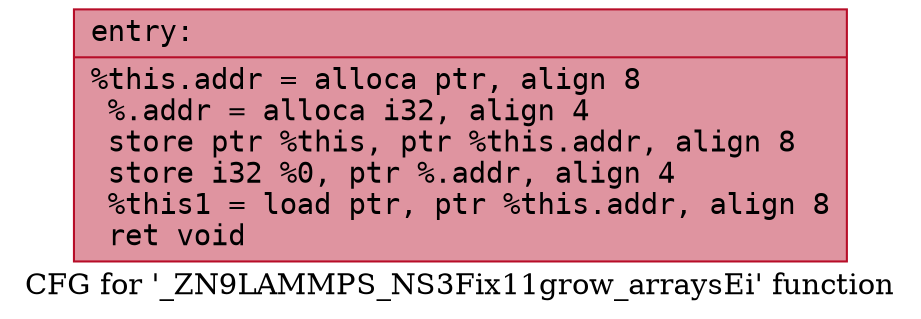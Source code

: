 digraph "CFG for '_ZN9LAMMPS_NS3Fix11grow_arraysEi' function" {
	label="CFG for '_ZN9LAMMPS_NS3Fix11grow_arraysEi' function";

	Node0x560f40d9b9e0 [shape=record,color="#b70d28ff", style=filled, fillcolor="#b70d2870" fontname="Courier",label="{entry:\l|  %this.addr = alloca ptr, align 8\l  %.addr = alloca i32, align 4\l  store ptr %this, ptr %this.addr, align 8\l  store i32 %0, ptr %.addr, align 4\l  %this1 = load ptr, ptr %this.addr, align 8\l  ret void\l}"];
}
